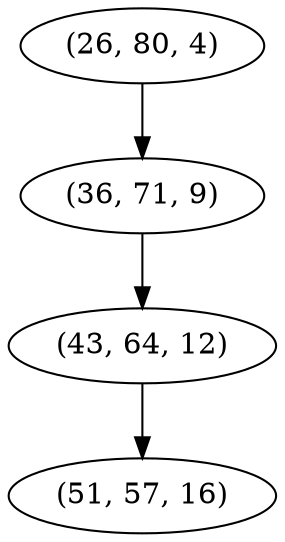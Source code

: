 digraph tree {
    "(26, 80, 4)";
    "(36, 71, 9)";
    "(43, 64, 12)";
    "(51, 57, 16)";
    "(26, 80, 4)" -> "(36, 71, 9)";
    "(36, 71, 9)" -> "(43, 64, 12)";
    "(43, 64, 12)" -> "(51, 57, 16)";
}
